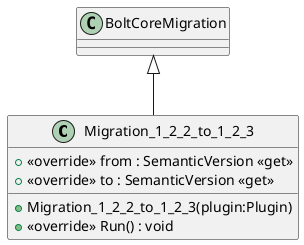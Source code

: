 @startuml
class Migration_1_2_2_to_1_2_3 {
    + Migration_1_2_2_to_1_2_3(plugin:Plugin)
    + <<override>> from : SemanticVersion <<get>>
    + <<override>> to : SemanticVersion <<get>>
    + <<override>> Run() : void
}
BoltCoreMigration <|-- Migration_1_2_2_to_1_2_3
@enduml
